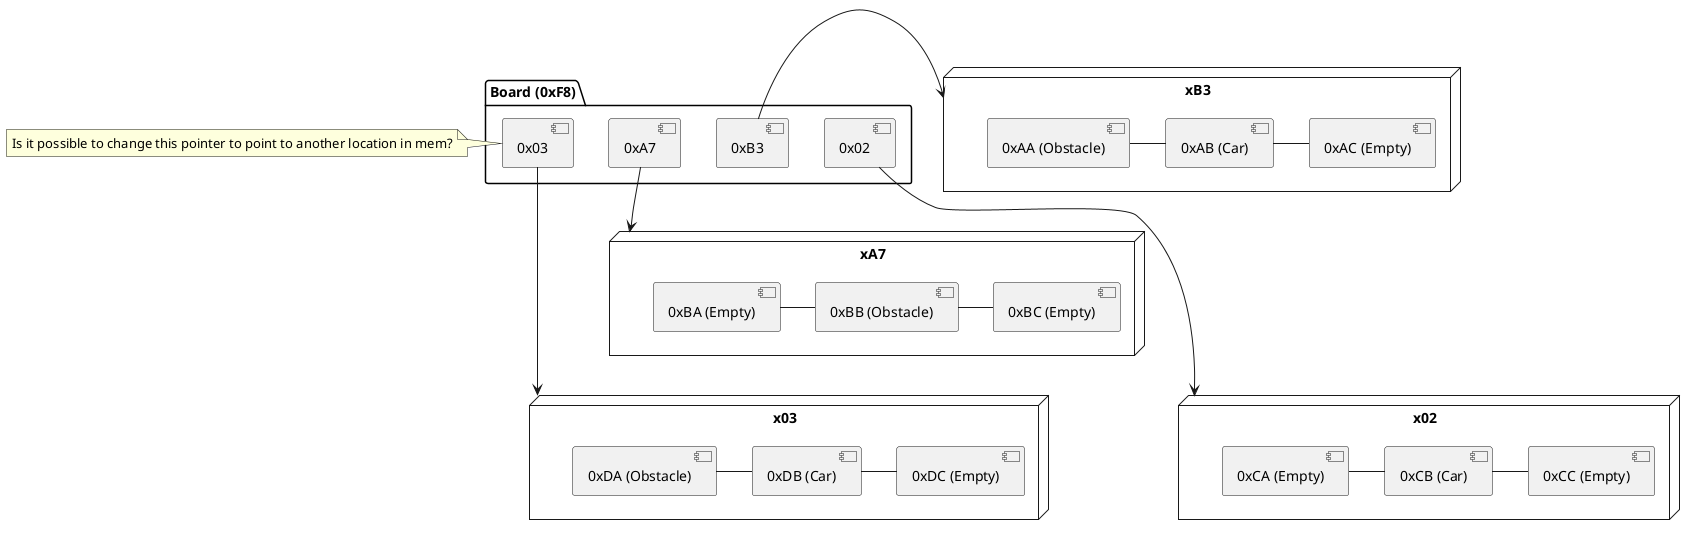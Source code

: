 @startuml
'https://plantuml.com/component-diagram

package "Board (0xF8)" {
    Component 0xB3
    Component 0xA7
    Component 0x02
    Component 0x03
}
note left: Is it possible to change this pointer to point to another location in mem?

node "xB3" {
    [0xAA (Obstacle)]-[0xAB (Car)]
    [0xAB (Car)]-[0xAC (Empty)]
}

node "xA7" {
    [0xBA (Empty)]-[0xBB (Obstacle)]
    [0xBB (Obstacle)]-[0xBC (Empty)]
}

node "x02" {
    [0xCA (Empty)]-[0xCB (Car)]
    [0xCB (Car)]-[0xCC (Empty)]
}

node "x03" {
    [0xDA (Obstacle)]-[0xDB (Car)]
    [0xDB (Car)]-[0xDC (Empty)]
}

0xB3->xB3
0xA7-down->xA7
0x02-down-->x02
0x03-down-->x03

@enduml